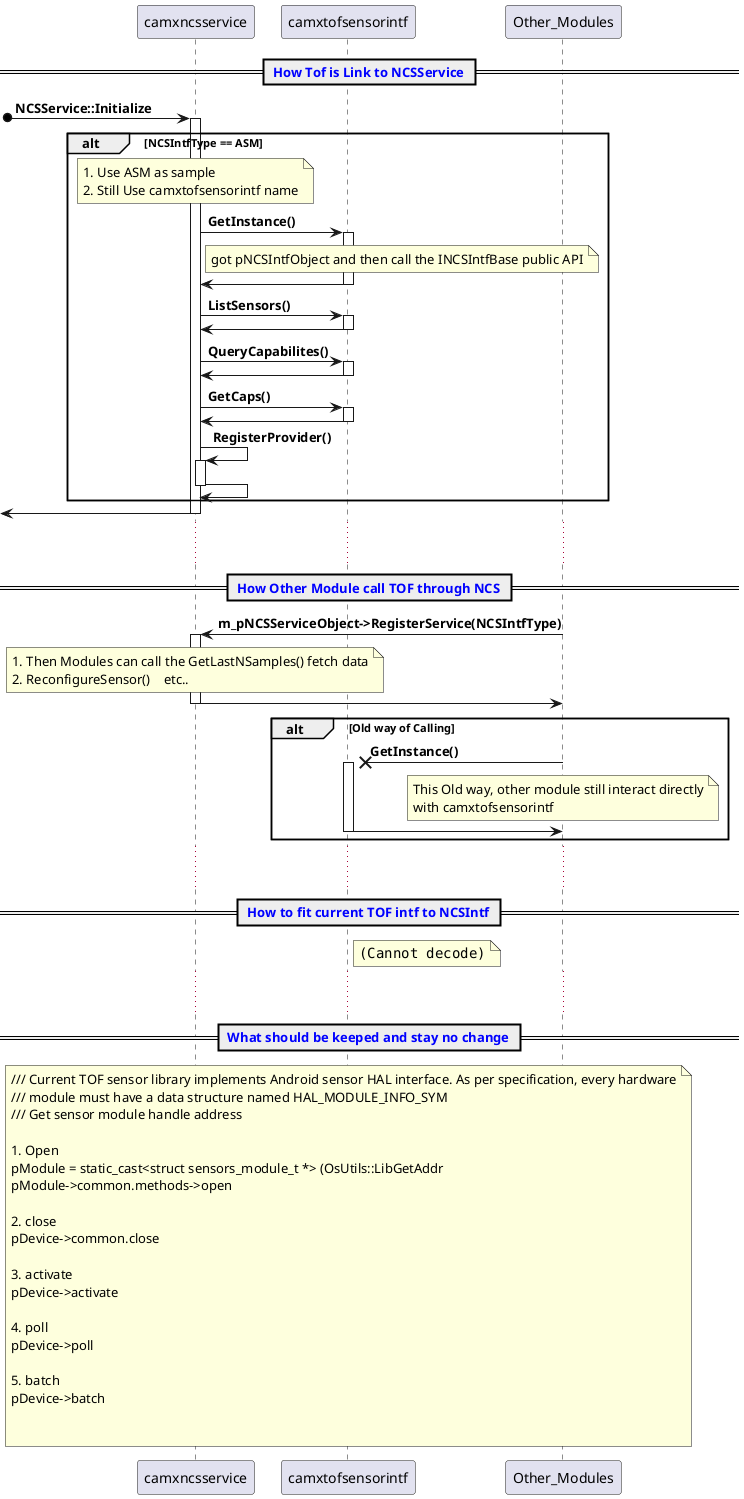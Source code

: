 /'派生，继承：<|--'/
/'组合：*-- ， 将会管理对象的生命周期'/
/'聚合：o--, 特指不管理对象的生命周期，但存在关联'/
/'
title <size:18>camx awb overview</size>\n     Lin Jin

collections ThreadUsers

<color:red><size:16>****</size></color>

<color:blue><size:15></size></color>

package <color:blue><size:15>**AWBDecisionAggregator** {
}

== <color:blue> CAWBMain::Configure </color>==

participant XXX

box "Factory"
participant camxcawbfactory as awb_factory
end box



<color:red>TODO: this need check further</color>


Useful color:
1. Red
Red Crimson DeepPink LightPink Salmon HotPink

2. Blue
MediumBlue Blue DodgerBlue DeepSkyBlue Cyan LightSkyBlue SlateBlue SkyBlue

3. Green
Chartreuse Green GreenYellow LawnGreen Lime LightGreen SpingGreen

4. Yellow
Yellow Gold LightGoldenRodYellow Orange LemonChiffon

5. Violet
DarkMagenta BlueViolet DardViolet Magenta Fuchsia Purple

6. 


class Dummy {
 -field1                     -------private
 #field2                     -------protected
 ~method1()                  -------package private
 +method2()                  -------public
}
'/
participant Other_Modules << (U,#ADD1B2) >>
participant camxncsservice
participant camxtofsensorintf
participant camxncsprovider
@startuml
== <color:blue> How Tof is Link to NCSService </color>==
[o-> camxncsservice: **NCSService::Initialize**
activate camxncsservice
    alt **NCSIntfType == ASM**
        note over camxncsservice
            1. Use ASM as sample
            2. Still Use camxtofsensorintf name
        end note
        camxncsservice->camxtofsensorintf: **GetInstance()**
        activate camxtofsensorintf
            note right camxncsservice
                got pNCSIntfObject and then call the INCSIntfBase public API
            end note
        camxtofsensorintf->camxncsservice:
        deactivate camxtofsensorintf

        camxncsservice->camxtofsensorintf: **ListSensors()**
        activate camxtofsensorintf
        camxtofsensorintf->camxncsservice:
        deactivate camxtofsensorintf

        camxncsservice->camxtofsensorintf: **QueryCapabilites()**
        activate camxtofsensorintf
        camxtofsensorintf->camxncsservice:
        deactivate camxtofsensorintf

        camxncsservice->camxtofsensorintf: **GetCaps()**
        activate camxtofsensorintf
        camxtofsensorintf->camxncsservice:
        deactivate camxtofsensorintf

        camxncsservice->camxncsservice: **RegisterProvider()**
        activate camxncsservice
        camxncsservice->camxncsservice:
        deactivate camxncsservice
    end
[<- camxncsservice:
deactivate camxncsservice
... ...
== <color:blue> How Other Module call TOF through NCS </color>==
Other_Modules->camxncsservice: **m_pNCSServiceObject->RegisterService(NCSIntfType)**
activate camxncsservice
    note over camxncsservice
        1. Then Modules can call the GetLastNSamples() fetch data
        2. ReconfigureSensor()    etc..
    end note
camxncsservice->Other_Modules:
deactivate camxncsservice

alt **Old way of Calling**
Other_Modules->X camxtofsensorintf: **GetInstance()**
activate camxtofsensorintf
    note over Other_Modules
        This Old way, other module still interact directly
        with camxtofsensorintf
    end note
camxtofsensorintf->Other_Modules:
deactivate camxtofsensorintf
end

... ...
== <color:blue> How to fit current TOF intf to NCSIntf </color>==
note right camxtofsensorintf
<img ./TOF_Intf.png>
end note
... ...
== <color:blue> What should be keeped and stay no change </color>==
note over camxtofsensorintf
  /// Current TOF sensor library implements Android sensor HAL interface. As per specification, every hardware
  /// module must have a data structure named HAL_MODULE_INFO_SYM
  /// Get sensor module handle address

  1. Open
  pModule = static_cast<struct sensors_module_t *> (OsUtils::LibGetAddr
  pModule->common.methods->open

  2. close
  pDevice->common.close

  3. activate
  pDevice->activate

  4. poll
  pDevice->poll

  5. batch
  pDevice->batch


end note
@enduml
